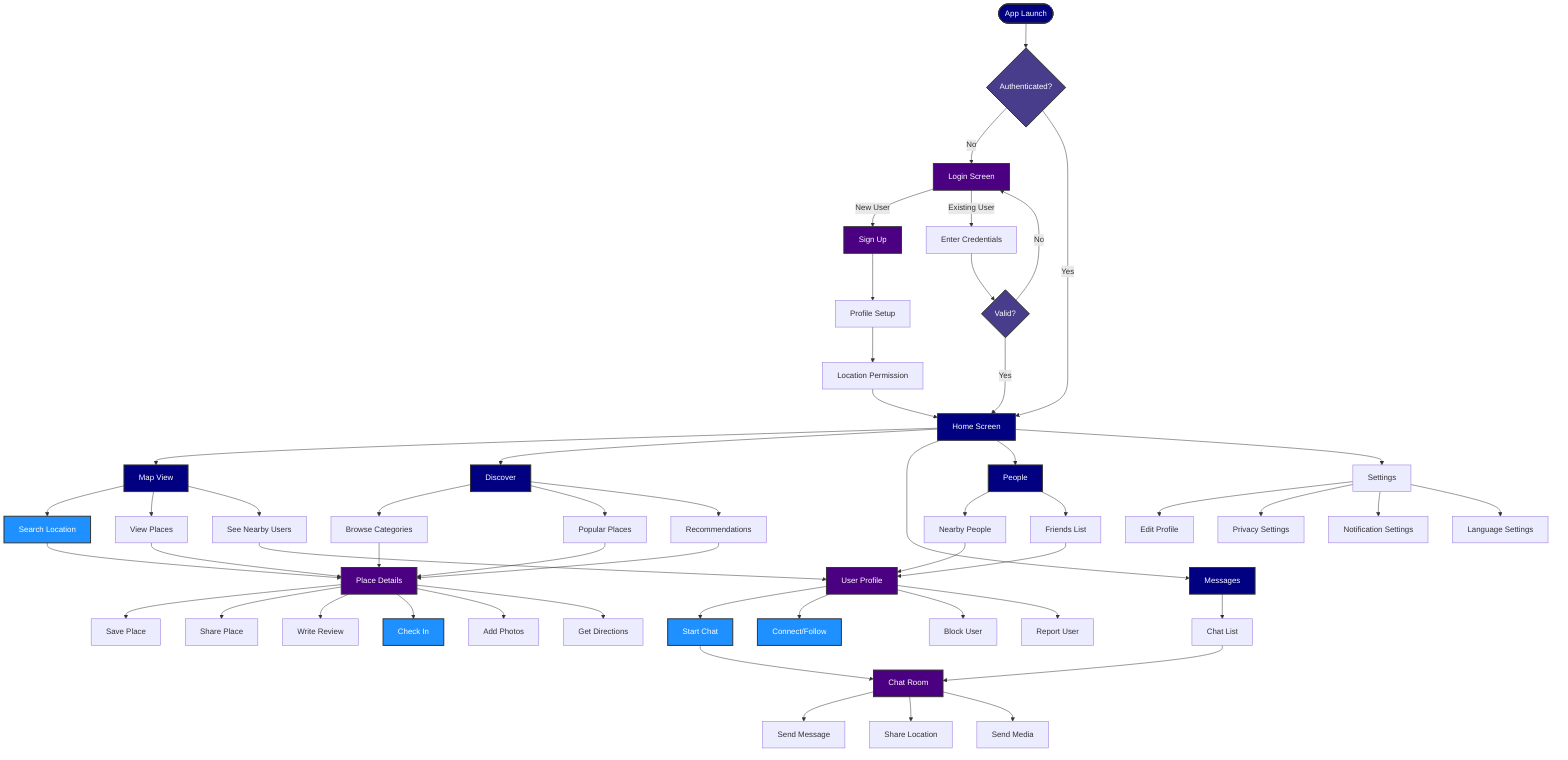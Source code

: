 flowchart TB
    Start([App Launch]) --> Auth{Authenticated?}
    
    %% Authentication Flow
    Auth -->|No| Login[Login Screen]
    Auth -->|Yes| Home[Home Screen]
    Login -->|New User| SignUp[Sign Up]
    SignUp --> ProfileSetup[Profile Setup]
    ProfileSetup --> LocationPerm[Location Permission]
    LocationPerm --> Home
    Login -->|Existing User| Credentials[Enter Credentials]
    Credentials --> ValidCred{Valid?}
    ValidCred -->|No| Login
    ValidCred -->|Yes| Home

    %% Main Navigation
    Home --> Map[Map View]
    Home --> Discover[Discover]
    Home --> Chat[Messages]
    Home --> People[People]

    %% Map Flow
    Map --> SearchLoc[Search Location]
    Map --> ViewPlaces[View Places]
    Map --> NearbyUsers[See Nearby Users]
    SearchLoc --> PlaceDetails[Place Details]
    ViewPlaces --> PlaceDetails
    PlaceDetails --> SavePlace[Save Place]
    PlaceDetails --> SharePlace[Share Place]
    PlaceDetails --> Review[Write Review]

    %% Discover Flow
    Discover --> Categories[Browse Categories]
    Discover --> Popular[Popular Places]
    Discover --> Recommended[Recommendations]
    Categories --> PlaceDetails
    Popular --> PlaceDetails
    Recommended --> PlaceDetails

    %% Chat Flow
    Chat --> ChatList[Chat List]
    ChatList --> ChatRoom[Chat Room]
    NearbyUsers --> UserProfile[User Profile]
    UserProfile --> StartChat[Start Chat]
    StartChat --> ChatRoom
    ChatRoom --> SendMsg[Send Message]
    ChatRoom --> ShareLoc[Share Location]
    ChatRoom --> SendMedia[Send Media]

    %% People Flow
    People --> NearbyPeople[Nearby People]
    People --> FriendList[Friends List]
    NearbyPeople --> UserProfile
    FriendList --> UserProfile
    UserProfile --> Connect[Connect/Follow]
    UserProfile --> Block[Block User]
    UserProfile --> Report[Report User]

    %% Settings & Profile
    Home --> Settings[Settings]
    Settings --> EditProfile[Edit Profile]
    Settings --> Privacy[Privacy Settings]
    Settings --> Notifications[Notification Settings]
    Settings --> Language[Language Settings]

    %% Place Interaction
    PlaceDetails --> CheckIn[Check In]
    PlaceDetails --> AddPhotos[Add Photos]
    PlaceDetails --> Directions[Get Directions]

    %% Style Definitions
    classDef primary fill:#000080,stroke:#333,stroke-width:2px,color:white;
    classDef secondary fill:#4B0082,stroke:#333,stroke-width:2px,color:white;
    classDef action fill:#1E90FF,stroke:#333,stroke-width:2px,color:white;
    classDef decision fill:#483D8B,stroke:#333,stroke-width:2px,color:white;

    %% Apply Styles
    class Start,Home,Map,Discover,Chat,People primary;
    class Login,SignUp,PlaceDetails,ChatRoom,UserProfile secondary;
    class SearchLoc,StartChat,Connect,CheckIn action;
    class Auth,ValidCred decision;